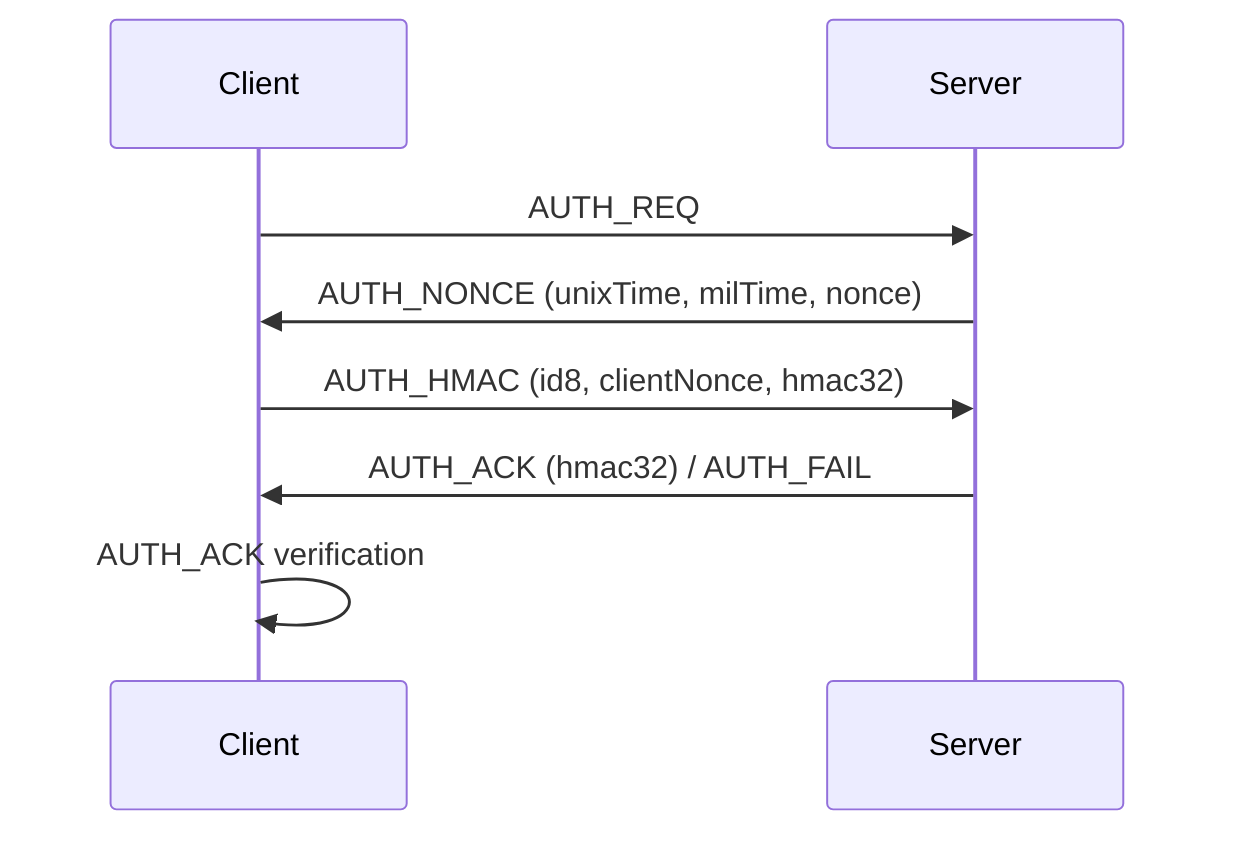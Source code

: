 sequenceDiagram
    participant Client
    participant Server

    Client->>Server: AUTH_REQ
    Server->>Client: AUTH_NONCE (unixTime, milTime, nonce)
    Client->>Server: AUTH_HMAC (id8, clientNonce, hmac32)
    Server->>Client: AUTH_ACK (hmac32) / AUTH_FAIL
    Client->>Client: AUTH_ACK verification